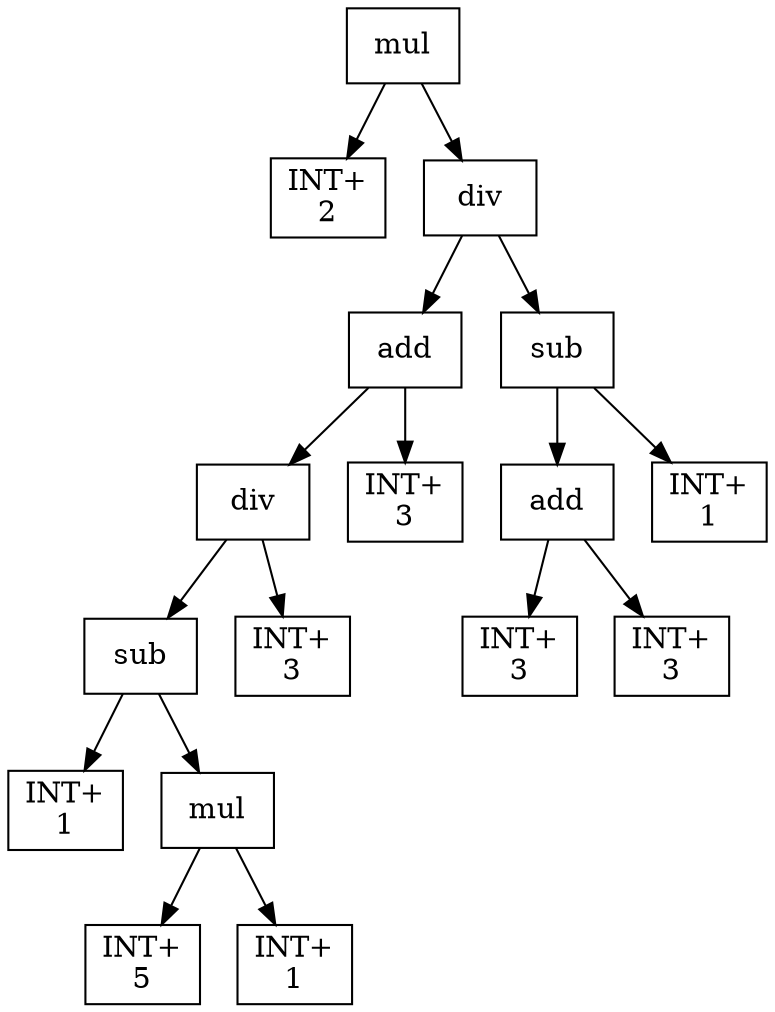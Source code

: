 digraph expr {
  node [shape=box];
  n1 [label="mul"];
  n2 [label="INT+\n2"];
  n3 [label="div"];
  n4 [label="add"];
  n5 [label="div"];
  n6 [label="sub"];
  n7 [label="INT+\n1"];
  n8 [label="mul"];
  n9 [label="INT+\n5"];
  n10 [label="INT+\n1"];
  n8 -> n9;
  n8 -> n10;
  n6 -> n7;
  n6 -> n8;
  n11 [label="INT+\n3"];
  n5 -> n6;
  n5 -> n11;
  n12 [label="INT+\n3"];
  n4 -> n5;
  n4 -> n12;
  n13 [label="sub"];
  n14 [label="add"];
  n15 [label="INT+\n3"];
  n16 [label="INT+\n3"];
  n14 -> n15;
  n14 -> n16;
  n17 [label="INT+\n1"];
  n13 -> n14;
  n13 -> n17;
  n3 -> n4;
  n3 -> n13;
  n1 -> n2;
  n1 -> n3;
}